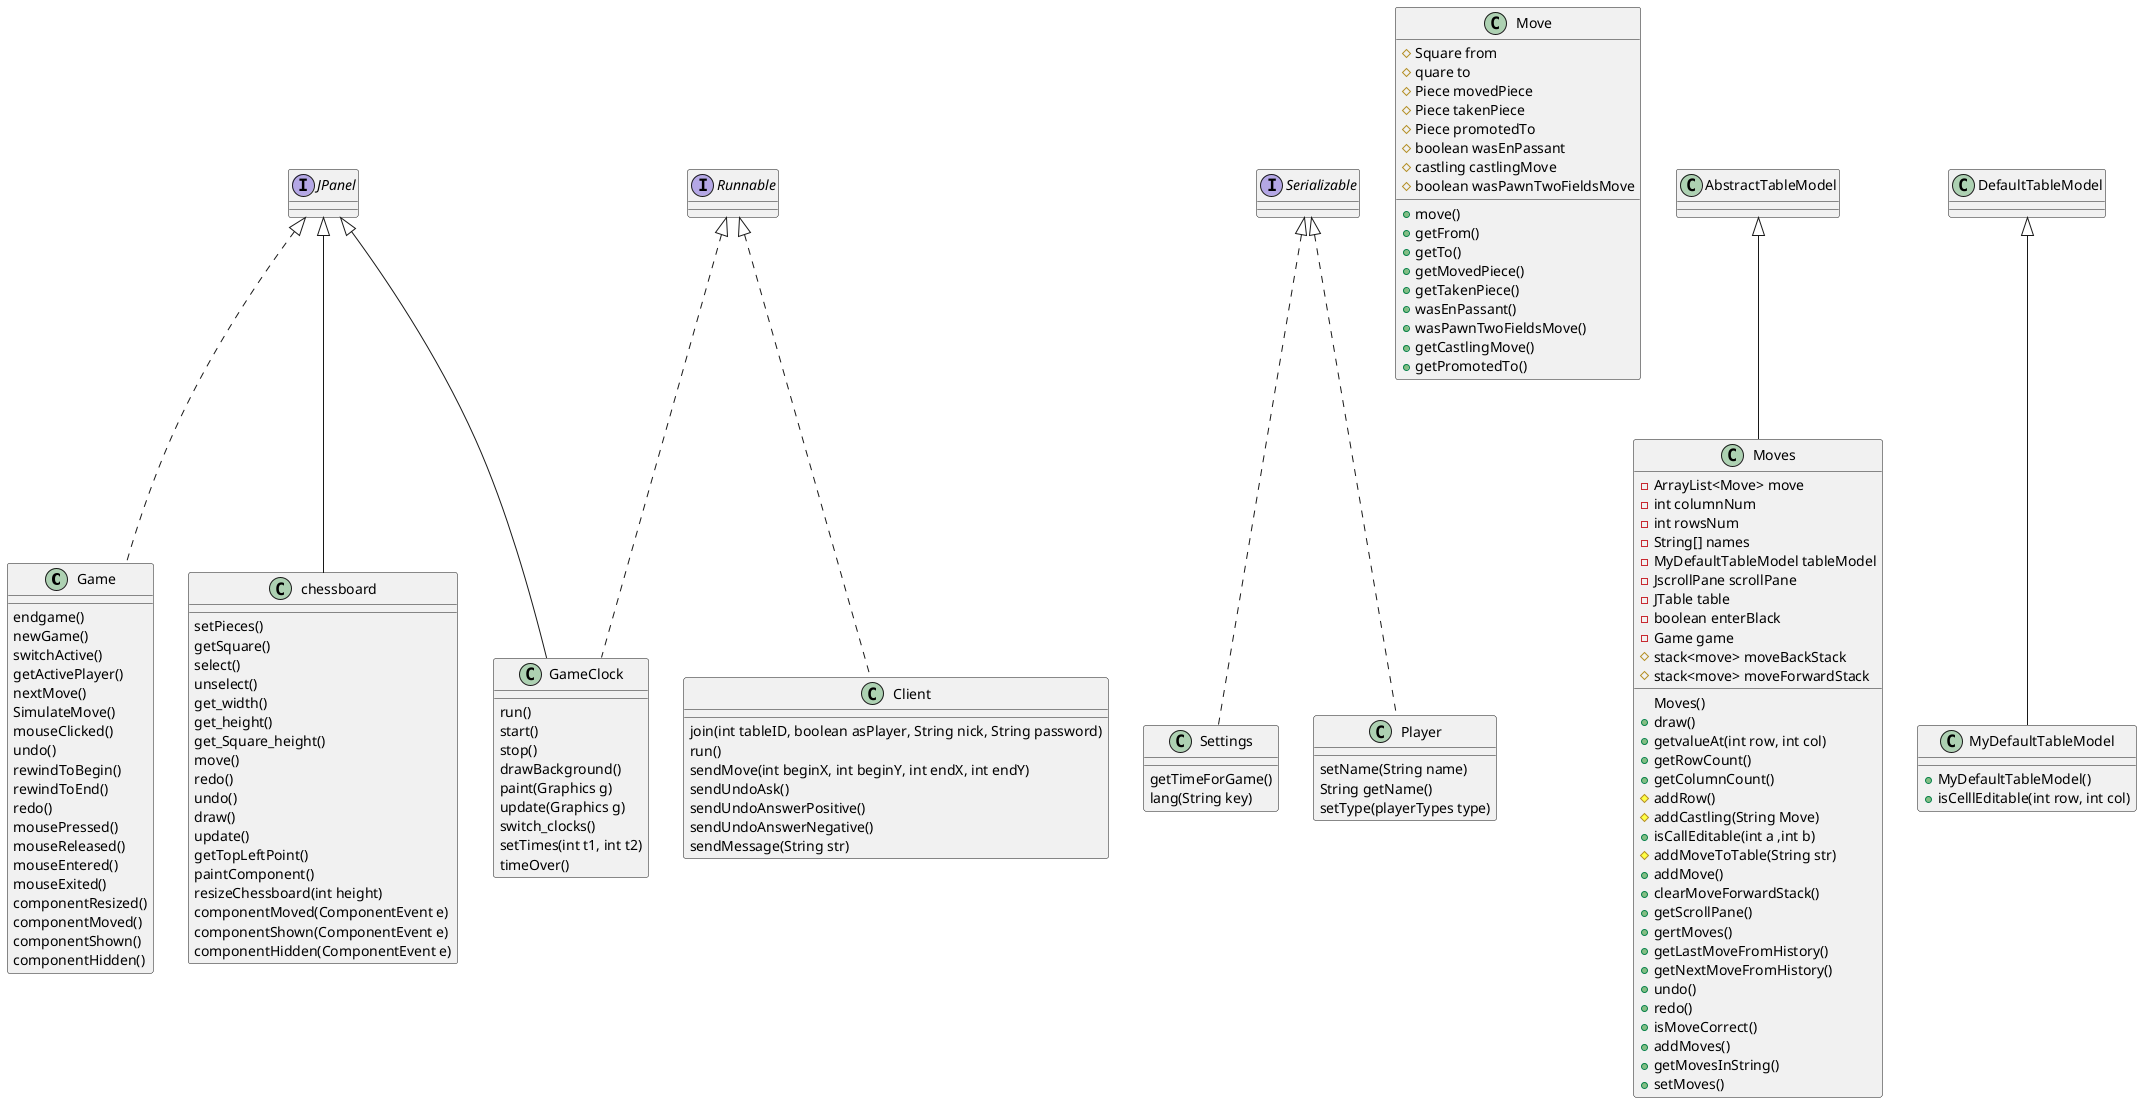 @startuml
'https://plantuml.com/class-diagram


class Game implements JPanel {
endgame()
newGame()
switchActive()
getActivePlayer()
nextMove()
SimulateMove()
mouseClicked()
undo()
rewindToBegin()
rewindToEnd()
redo()
mousePressed()
mouseReleased()
mouseEntered()
mouseExited()
componentResized()
componentMoved()
componentShown()
componentHidden()
}

class GameClock extends JPanel implements Runnable{
run()
start()
stop()
drawBackground()
paint(Graphics g)
update(Graphics g)
switch_clocks()
setTimes(int t1, int t2)
timeOver()

}
class Settings implements Serializable{
getTimeForGame()
lang(String key)
}
class Player implements Serializable{
setName(String name)
String getName()
setType(playerTypes type)
}
class Client implements Runnable{
join(int tableID, boolean asPlayer, String nick, String password)
run()
sendMove(int beginX, int beginY, int endX, int endY)
sendUndoAsk()
sendUndoAnswerPositive()
sendUndoAnswerNegative()
sendMessage(String str)
}
class chessboard extends JPanel {
setPieces()
getSquare()
select()
unselect()
get_width()
get_height()
get_Square_height()
move()
redo()
undo()
draw()
update()
getTopLeftPoint()
paintComponent()
resizeChessboard(int height)
componentMoved(ComponentEvent e)
componentShown(ComponentEvent e)
componentHidden(ComponentEvent e)
}
class Move {
#Square from
#quare to
#Piece movedPiece
#Piece takenPiece
#Piece promotedTo
#boolean wasEnPassant
#castling castlingMove
#boolean wasPawnTwoFieldsMove
+move()
+ getFrom()
+ getTo()
+getMovedPiece()
+getTakenPiece()
+wasEnPassant()
+wasPawnTwoFieldsMove()
+getCastlingMove()
+getPromotedTo()


}
class Moves extends AbstractTableModel{
-ArrayList<Move> move
-int columnNum
-int rowsNum
-String[] names
-MyDefaultTableModel tableModel
- JscrollPane scrollPane
-JTable table
- boolean enterBlack
- Game game
# stack<move> moveBackStack
# stack<move> moveForwardStack
 Moves()
 + draw()
 + getvalueAt(int row, int col)
 + getRowCount()
 + getColumnCount()
 # addRow()
 # addCastling(String Move)
 + isCallEditable(int a ,int b)
 # addMoveToTable(String str)
 + addMove()
 + clearMoveForwardStack()
 + getScrollPane()
 + gertMoves()
 + getLastMoveFromHistory()
 + getNextMoveFromHistory()
 + undo()
 + redo()
 + isMoveCorrect()
 + addMoves()
 + getMovesInString()
 + setMoves()


}
class MyDefaultTableModel extends DefaultTableModel{
+ MyDefaultTableModel()
+ isCelllEditable(int row, int col)
}
@enduml